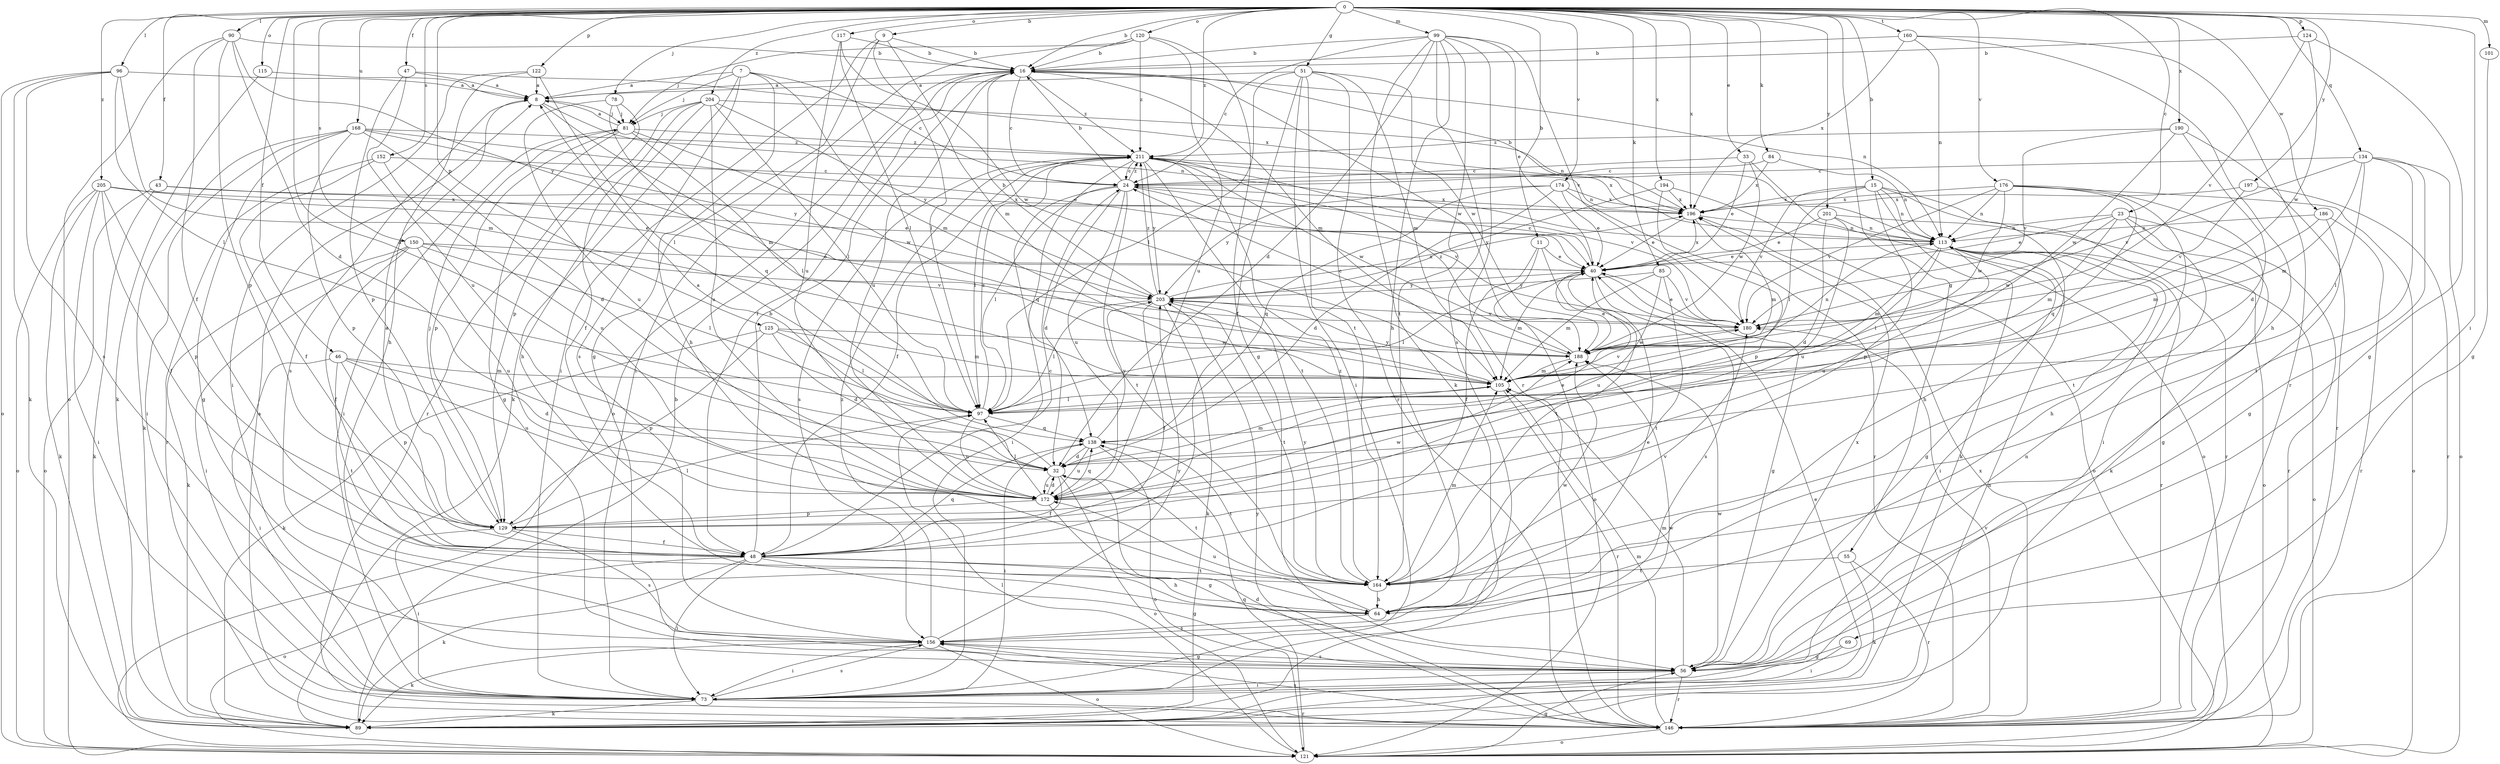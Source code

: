 strict digraph  {
0;
7;
8;
9;
11;
15;
16;
23;
24;
32;
33;
40;
43;
46;
47;
48;
51;
55;
56;
64;
69;
73;
78;
81;
84;
85;
89;
90;
96;
97;
99;
101;
105;
113;
115;
117;
120;
121;
122;
124;
125;
129;
134;
138;
146;
150;
152;
156;
160;
164;
168;
172;
174;
176;
180;
186;
188;
190;
194;
196;
197;
201;
203;
204;
205;
211;
0 -> 9  [label=b];
0 -> 11  [label=b];
0 -> 15  [label=b];
0 -> 16  [label=b];
0 -> 23  [label=c];
0 -> 32  [label=d];
0 -> 33  [label=e];
0 -> 43  [label=f];
0 -> 46  [label=f];
0 -> 47  [label=f];
0 -> 51  [label=g];
0 -> 55  [label=g];
0 -> 69  [label=i];
0 -> 78  [label=j];
0 -> 84  [label=k];
0 -> 85  [label=k];
0 -> 90  [label=l];
0 -> 96  [label=l];
0 -> 99  [label=m];
0 -> 101  [label=m];
0 -> 115  [label=o];
0 -> 117  [label=o];
0 -> 120  [label=o];
0 -> 122  [label=p];
0 -> 124  [label=p];
0 -> 125  [label=p];
0 -> 134  [label=q];
0 -> 150  [label=s];
0 -> 152  [label=s];
0 -> 160  [label=t];
0 -> 168  [label=u];
0 -> 174  [label=v];
0 -> 176  [label=v];
0 -> 186  [label=w];
0 -> 190  [label=x];
0 -> 194  [label=x];
0 -> 196  [label=x];
0 -> 197  [label=y];
0 -> 201  [label=y];
0 -> 204  [label=z];
0 -> 205  [label=z];
0 -> 211  [label=z];
7 -> 8  [label=a];
7 -> 24  [label=c];
7 -> 64  [label=h];
7 -> 81  [label=j];
7 -> 89  [label=k];
7 -> 105  [label=m];
7 -> 156  [label=s];
8 -> 81  [label=j];
8 -> 105  [label=m];
8 -> 113  [label=n];
8 -> 156  [label=s];
9 -> 16  [label=b];
9 -> 56  [label=g];
9 -> 73  [label=i];
9 -> 97  [label=l];
9 -> 105  [label=m];
11 -> 40  [label=e];
11 -> 48  [label=f];
11 -> 121  [label=o];
11 -> 164  [label=t];
15 -> 64  [label=h];
15 -> 89  [label=k];
15 -> 97  [label=l];
15 -> 113  [label=n];
15 -> 129  [label=p];
15 -> 146  [label=r];
15 -> 180  [label=v];
15 -> 196  [label=x];
16 -> 8  [label=a];
16 -> 24  [label=c];
16 -> 48  [label=f];
16 -> 105  [label=m];
16 -> 113  [label=n];
16 -> 121  [label=o];
16 -> 172  [label=u];
16 -> 188  [label=w];
16 -> 211  [label=z];
23 -> 40  [label=e];
23 -> 64  [label=h];
23 -> 89  [label=k];
23 -> 105  [label=m];
23 -> 113  [label=n];
23 -> 146  [label=r];
23 -> 188  [label=w];
24 -> 16  [label=b];
24 -> 32  [label=d];
24 -> 73  [label=i];
24 -> 97  [label=l];
24 -> 164  [label=t];
24 -> 172  [label=u];
24 -> 180  [label=v];
24 -> 196  [label=x];
24 -> 211  [label=z];
32 -> 8  [label=a];
32 -> 48  [label=f];
32 -> 105  [label=m];
32 -> 121  [label=o];
32 -> 164  [label=t];
32 -> 172  [label=u];
33 -> 24  [label=c];
33 -> 40  [label=e];
33 -> 121  [label=o];
33 -> 188  [label=w];
40 -> 24  [label=c];
40 -> 56  [label=g];
40 -> 97  [label=l];
40 -> 105  [label=m];
40 -> 156  [label=s];
40 -> 196  [label=x];
40 -> 203  [label=y];
43 -> 40  [label=e];
43 -> 89  [label=k];
43 -> 121  [label=o];
43 -> 196  [label=x];
46 -> 32  [label=d];
46 -> 73  [label=i];
46 -> 105  [label=m];
46 -> 129  [label=p];
46 -> 164  [label=t];
46 -> 172  [label=u];
47 -> 8  [label=a];
47 -> 129  [label=p];
47 -> 172  [label=u];
47 -> 196  [label=x];
48 -> 8  [label=a];
48 -> 16  [label=b];
48 -> 24  [label=c];
48 -> 56  [label=g];
48 -> 64  [label=h];
48 -> 73  [label=i];
48 -> 89  [label=k];
48 -> 121  [label=o];
48 -> 138  [label=q];
48 -> 164  [label=t];
51 -> 8  [label=a];
51 -> 48  [label=f];
51 -> 73  [label=i];
51 -> 97  [label=l];
51 -> 105  [label=m];
51 -> 146  [label=r];
51 -> 164  [label=t];
51 -> 188  [label=w];
55 -> 89  [label=k];
55 -> 146  [label=r];
55 -> 164  [label=t];
56 -> 73  [label=i];
56 -> 105  [label=m];
56 -> 113  [label=n];
56 -> 146  [label=r];
56 -> 156  [label=s];
56 -> 188  [label=w];
56 -> 196  [label=x];
64 -> 40  [label=e];
64 -> 156  [label=s];
64 -> 172  [label=u];
64 -> 188  [label=w];
69 -> 56  [label=g];
69 -> 73  [label=i];
73 -> 89  [label=k];
73 -> 146  [label=r];
73 -> 156  [label=s];
73 -> 188  [label=w];
78 -> 81  [label=j];
78 -> 138  [label=q];
78 -> 146  [label=r];
78 -> 172  [label=u];
81 -> 8  [label=a];
81 -> 56  [label=g];
81 -> 73  [label=i];
81 -> 97  [label=l];
81 -> 129  [label=p];
81 -> 188  [label=w];
81 -> 211  [label=z];
84 -> 24  [label=c];
84 -> 113  [label=n];
84 -> 196  [label=x];
85 -> 105  [label=m];
85 -> 164  [label=t];
85 -> 172  [label=u];
85 -> 180  [label=v];
85 -> 203  [label=y];
89 -> 16  [label=b];
89 -> 40  [label=e];
89 -> 113  [label=n];
90 -> 16  [label=b];
90 -> 32  [label=d];
90 -> 48  [label=f];
90 -> 121  [label=o];
90 -> 129  [label=p];
90 -> 203  [label=y];
96 -> 8  [label=a];
96 -> 89  [label=k];
96 -> 97  [label=l];
96 -> 105  [label=m];
96 -> 121  [label=o];
96 -> 156  [label=s];
97 -> 138  [label=q];
97 -> 172  [label=u];
97 -> 211  [label=z];
99 -> 16  [label=b];
99 -> 24  [label=c];
99 -> 32  [label=d];
99 -> 40  [label=e];
99 -> 64  [label=h];
99 -> 89  [label=k];
99 -> 146  [label=r];
99 -> 156  [label=s];
99 -> 164  [label=t];
99 -> 180  [label=v];
101 -> 56  [label=g];
105 -> 97  [label=l];
105 -> 146  [label=r];
105 -> 180  [label=v];
105 -> 203  [label=y];
113 -> 40  [label=e];
113 -> 56  [label=g];
113 -> 73  [label=i];
113 -> 97  [label=l];
113 -> 105  [label=m];
113 -> 121  [label=o];
113 -> 146  [label=r];
113 -> 172  [label=u];
115 -> 8  [label=a];
115 -> 89  [label=k];
117 -> 16  [label=b];
117 -> 97  [label=l];
117 -> 172  [label=u];
117 -> 188  [label=w];
120 -> 16  [label=b];
120 -> 56  [label=g];
120 -> 73  [label=i];
120 -> 81  [label=j];
120 -> 172  [label=u];
120 -> 211  [label=z];
121 -> 56  [label=g];
121 -> 97  [label=l];
121 -> 138  [label=q];
122 -> 8  [label=a];
122 -> 64  [label=h];
122 -> 73  [label=i];
122 -> 97  [label=l];
124 -> 16  [label=b];
124 -> 56  [label=g];
124 -> 180  [label=v];
124 -> 188  [label=w];
125 -> 32  [label=d];
125 -> 89  [label=k];
125 -> 97  [label=l];
125 -> 105  [label=m];
125 -> 129  [label=p];
125 -> 188  [label=w];
129 -> 48  [label=f];
129 -> 73  [label=i];
129 -> 81  [label=j];
129 -> 97  [label=l];
129 -> 156  [label=s];
129 -> 188  [label=w];
134 -> 24  [label=c];
134 -> 56  [label=g];
134 -> 97  [label=l];
134 -> 105  [label=m];
134 -> 121  [label=o];
134 -> 164  [label=t];
134 -> 180  [label=v];
138 -> 32  [label=d];
138 -> 73  [label=i];
138 -> 121  [label=o];
138 -> 164  [label=t];
138 -> 172  [label=u];
138 -> 203  [label=y];
146 -> 8  [label=a];
146 -> 32  [label=d];
146 -> 105  [label=m];
146 -> 121  [label=o];
146 -> 156  [label=s];
146 -> 180  [label=v];
146 -> 196  [label=x];
146 -> 203  [label=y];
150 -> 40  [label=e];
150 -> 48  [label=f];
150 -> 73  [label=i];
150 -> 89  [label=k];
150 -> 97  [label=l];
150 -> 172  [label=u];
150 -> 180  [label=v];
152 -> 24  [label=c];
152 -> 48  [label=f];
152 -> 146  [label=r];
152 -> 172  [label=u];
156 -> 56  [label=g];
156 -> 73  [label=i];
156 -> 89  [label=k];
156 -> 121  [label=o];
156 -> 203  [label=y];
156 -> 211  [label=z];
160 -> 16  [label=b];
160 -> 64  [label=h];
160 -> 113  [label=n];
160 -> 146  [label=r];
160 -> 196  [label=x];
164 -> 64  [label=h];
164 -> 105  [label=m];
164 -> 180  [label=v];
164 -> 203  [label=y];
164 -> 211  [label=z];
168 -> 32  [label=d];
168 -> 40  [label=e];
168 -> 56  [label=g];
168 -> 73  [label=i];
168 -> 89  [label=k];
168 -> 129  [label=p];
168 -> 203  [label=y];
168 -> 211  [label=z];
172 -> 32  [label=d];
172 -> 40  [label=e];
172 -> 56  [label=g];
172 -> 97  [label=l];
172 -> 129  [label=p];
172 -> 138  [label=q];
174 -> 32  [label=d];
174 -> 40  [label=e];
174 -> 138  [label=q];
174 -> 146  [label=r];
174 -> 196  [label=x];
174 -> 203  [label=y];
176 -> 73  [label=i];
176 -> 113  [label=n];
176 -> 121  [label=o];
176 -> 138  [label=q];
176 -> 164  [label=t];
176 -> 180  [label=v];
176 -> 188  [label=w];
176 -> 196  [label=x];
180 -> 40  [label=e];
180 -> 188  [label=w];
186 -> 56  [label=g];
186 -> 105  [label=m];
186 -> 113  [label=n];
186 -> 146  [label=r];
188 -> 24  [label=c];
188 -> 40  [label=e];
188 -> 105  [label=m];
188 -> 113  [label=n];
188 -> 211  [label=z];
190 -> 32  [label=d];
190 -> 146  [label=r];
190 -> 180  [label=v];
190 -> 188  [label=w];
190 -> 211  [label=z];
194 -> 121  [label=o];
194 -> 129  [label=p];
194 -> 196  [label=x];
194 -> 203  [label=y];
196 -> 16  [label=b];
196 -> 40  [label=e];
196 -> 105  [label=m];
196 -> 113  [label=n];
197 -> 146  [label=r];
197 -> 180  [label=v];
197 -> 196  [label=x];
201 -> 32  [label=d];
201 -> 40  [label=e];
201 -> 113  [label=n];
201 -> 121  [label=o];
201 -> 172  [label=u];
203 -> 16  [label=b];
203 -> 48  [label=f];
203 -> 89  [label=k];
203 -> 97  [label=l];
203 -> 164  [label=t];
203 -> 180  [label=v];
203 -> 196  [label=x];
203 -> 211  [label=z];
204 -> 48  [label=f];
204 -> 64  [label=h];
204 -> 81  [label=j];
204 -> 97  [label=l];
204 -> 113  [label=n];
204 -> 129  [label=p];
204 -> 172  [label=u];
204 -> 203  [label=y];
205 -> 40  [label=e];
205 -> 48  [label=f];
205 -> 73  [label=i];
205 -> 89  [label=k];
205 -> 121  [label=o];
205 -> 129  [label=p];
205 -> 196  [label=x];
211 -> 24  [label=c];
211 -> 48  [label=f];
211 -> 97  [label=l];
211 -> 113  [label=n];
211 -> 138  [label=q];
211 -> 156  [label=s];
211 -> 164  [label=t];
211 -> 180  [label=v];
211 -> 188  [label=w];
211 -> 196  [label=x];
211 -> 203  [label=y];
}
